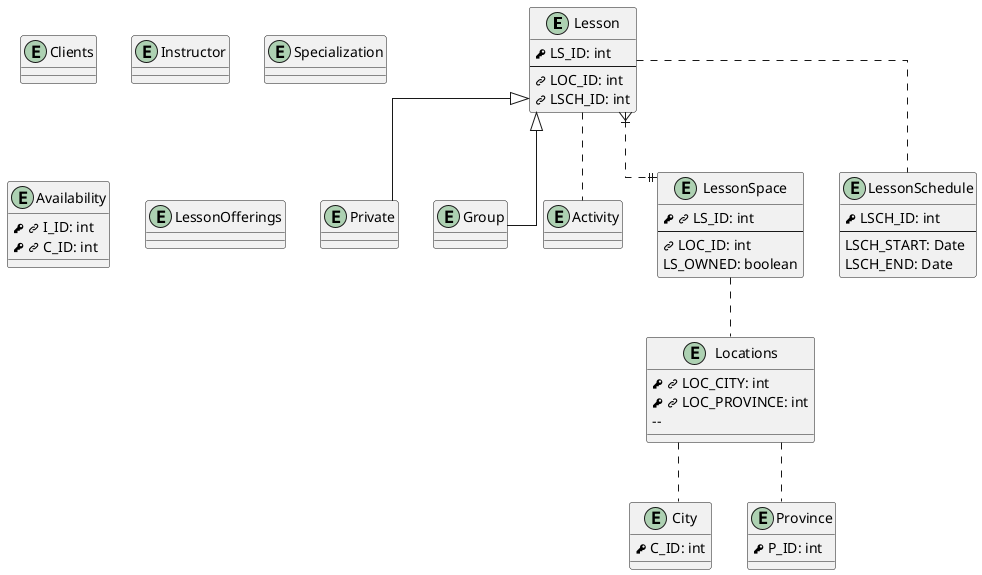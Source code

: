 @startuml

skinparam linetype ortho

!define PK <&key>
!define FK <&link-intact>

entity Lesson {
    PK LS_ID: int
    --
    FK LOC_ID: int
    FK LSCH_ID: int
}

entity Private {}

entity Group {}

entity Activity {}

entity Locations {
    PK FK LOC_CITY: int
    PK FK LOC_PROVINCE: int
    -- 
}

entity City {
    PK C_ID: int
}

entity Province {
    PK P_ID: int
}

entity LessonSpace {
    PK FK LS_ID: int
    --
    FK LOC_ID: int
    LS_OWNED: boolean
}

entity LessonSchedule {
    PK LSCH_ID: int
    --
    LSCH_START: Date
    LSCH_END: Date
}

entity Clients {}

entity Instructor {}

entity Specialization {}

entity Availability {
    PK FK I_ID: int
    PK FK C_ID: int
}

entity LessonOfferings {}

Lesson <|-- Private
Lesson <|-- Group

Lesson }|..|| LessonSpace
Lesson .. LessonSchedule
Lesson .. Activity

LessonSpace .. Locations

Locations .. City
Locations .. Province


@enduml
